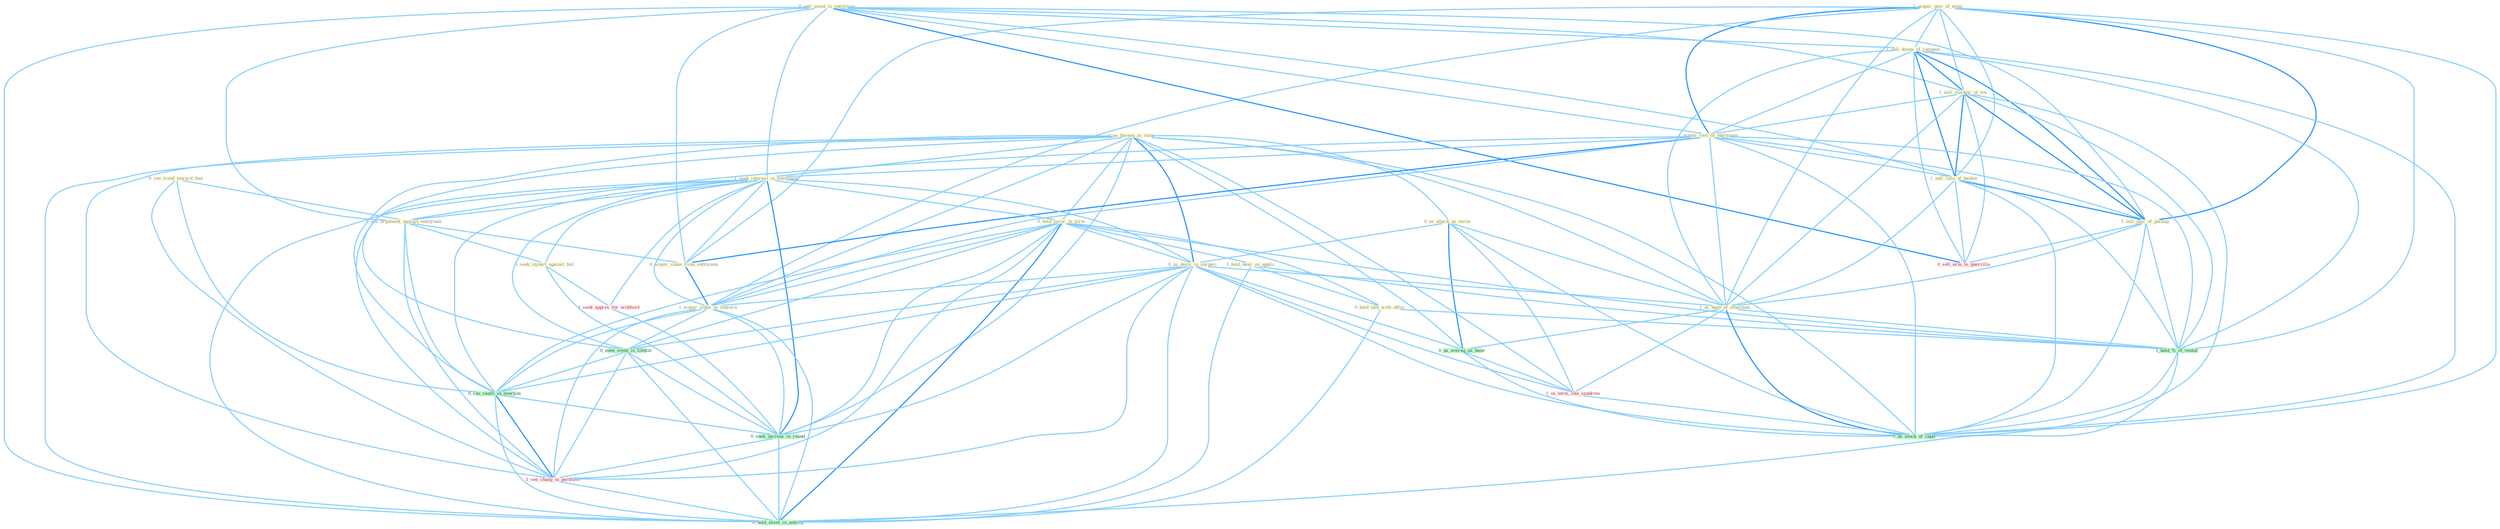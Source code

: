 Graph G{ 
    node
    [shape=polygon,style=filled,width=.5,height=.06,color="#BDFCC9",fixedsize=true,fontsize=4,
    fontcolor="#2f4f4f"];
    {node
    [color="#ffffe0", fontcolor="#8b7d6b"] "0_see_trend_toward_that " "1_acquir_piec_of_estat " "0_sell_asset_to_entitynam " "1_sell_dozen_of_compani " "0_us_bureau_in_state " "1_sell_stockpil_of_ton " "0_us_attack_as_excus " "1_acquir_rest_of_entitynam " "1_seek_interest_in_entitynam " "0_hold_secur_in_term " "0_us_devic_in_surgeri " "1_hold_hear_on_applic " "1_sell_valu_of_basket " "1_sell_piec_of_packag " "1_see_argument_against_entitynam " "0_acquir_stake_from_entitynam " "0_seek_injunct_against_bid " "1_acquir_stake_in_concern " "1_us_base_of_othernum " "0_hold_talk_with_offici "}
{node [color="#fff0f5", fontcolor="#b22222"] "1_us_term_like_syndrom " "1_seek_approv_for_withhold " "0_sell_arm_to_guerrilla " "1_see_chang_in_portfolio "}
edge [color="#B0E2FF"];

	"0_see_trend_toward_that " -- "1_see_argument_against_entitynam " [w="1", color="#87cefa" ];
	"0_see_trend_toward_that " -- "0_see_vaniti_in_everyon " [w="1", color="#87cefa" ];
	"0_see_trend_toward_that " -- "1_see_chang_in_portfolio " [w="1", color="#87cefa" ];
	"1_acquir_piec_of_estat " -- "1_sell_dozen_of_compani " [w="1", color="#87cefa" ];
	"1_acquir_piec_of_estat " -- "1_sell_stockpil_of_ton " [w="1", color="#87cefa" ];
	"1_acquir_piec_of_estat " -- "1_acquir_rest_of_entitynam " [w="2", color="#1e90ff" , len=0.8];
	"1_acquir_piec_of_estat " -- "1_sell_valu_of_basket " [w="1", color="#87cefa" ];
	"1_acquir_piec_of_estat " -- "1_sell_piec_of_packag " [w="2", color="#1e90ff" , len=0.8];
	"1_acquir_piec_of_estat " -- "0_acquir_stake_from_entitynam " [w="1", color="#87cefa" ];
	"1_acquir_piec_of_estat " -- "1_acquir_stake_in_concern " [w="1", color="#87cefa" ];
	"1_acquir_piec_of_estat " -- "1_us_base_of_othernum " [w="1", color="#87cefa" ];
	"1_acquir_piec_of_estat " -- "1_hold_%_of_ventur " [w="1", color="#87cefa" ];
	"1_acquir_piec_of_estat " -- "1_us_stock_of_capit " [w="1", color="#87cefa" ];
	"0_sell_asset_to_entitynam " -- "1_sell_dozen_of_compani " [w="1", color="#87cefa" ];
	"0_sell_asset_to_entitynam " -- "1_sell_stockpil_of_ton " [w="1", color="#87cefa" ];
	"0_sell_asset_to_entitynam " -- "1_acquir_rest_of_entitynam " [w="1", color="#87cefa" ];
	"0_sell_asset_to_entitynam " -- "1_seek_interest_in_entitynam " [w="1", color="#87cefa" ];
	"0_sell_asset_to_entitynam " -- "1_sell_valu_of_basket " [w="1", color="#87cefa" ];
	"0_sell_asset_to_entitynam " -- "1_sell_piec_of_packag " [w="1", color="#87cefa" ];
	"0_sell_asset_to_entitynam " -- "1_see_argument_against_entitynam " [w="1", color="#87cefa" ];
	"0_sell_asset_to_entitynam " -- "0_acquir_stake_from_entitynam " [w="1", color="#87cefa" ];
	"0_sell_asset_to_entitynam " -- "0_sell_arm_to_guerrilla " [w="2", color="#1e90ff" , len=0.8];
	"0_sell_asset_to_entitynam " -- "0_hold_asset_in_anticip " [w="1", color="#87cefa" ];
	"1_sell_dozen_of_compani " -- "1_sell_stockpil_of_ton " [w="2", color="#1e90ff" , len=0.8];
	"1_sell_dozen_of_compani " -- "1_acquir_rest_of_entitynam " [w="1", color="#87cefa" ];
	"1_sell_dozen_of_compani " -- "1_sell_valu_of_basket " [w="2", color="#1e90ff" , len=0.8];
	"1_sell_dozen_of_compani " -- "1_sell_piec_of_packag " [w="2", color="#1e90ff" , len=0.8];
	"1_sell_dozen_of_compani " -- "1_us_base_of_othernum " [w="1", color="#87cefa" ];
	"1_sell_dozen_of_compani " -- "1_hold_%_of_ventur " [w="1", color="#87cefa" ];
	"1_sell_dozen_of_compani " -- "0_sell_arm_to_guerrilla " [w="1", color="#87cefa" ];
	"1_sell_dozen_of_compani " -- "1_us_stock_of_capit " [w="1", color="#87cefa" ];
	"0_us_bureau_in_state " -- "0_us_attack_as_excus " [w="1", color="#87cefa" ];
	"0_us_bureau_in_state " -- "1_seek_interest_in_entitynam " [w="1", color="#87cefa" ];
	"0_us_bureau_in_state " -- "0_hold_secur_in_term " [w="1", color="#87cefa" ];
	"0_us_bureau_in_state " -- "0_us_devic_in_surgeri " [w="2", color="#1e90ff" , len=0.8];
	"0_us_bureau_in_state " -- "1_acquir_stake_in_concern " [w="1", color="#87cefa" ];
	"0_us_bureau_in_state " -- "1_us_base_of_othernum " [w="1", color="#87cefa" ];
	"0_us_bureau_in_state " -- "0_seen_event_in_lifetim " [w="1", color="#87cefa" ];
	"0_us_bureau_in_state " -- "0_us_averag_as_base " [w="1", color="#87cefa" ];
	"0_us_bureau_in_state " -- "1_us_term_like_syndrom " [w="1", color="#87cefa" ];
	"0_us_bureau_in_state " -- "0_see_vaniti_in_everyon " [w="1", color="#87cefa" ];
	"0_us_bureau_in_state " -- "0_seek_increas_in_round " [w="1", color="#87cefa" ];
	"0_us_bureau_in_state " -- "1_us_stock_of_capit " [w="1", color="#87cefa" ];
	"0_us_bureau_in_state " -- "1_see_chang_in_portfolio " [w="1", color="#87cefa" ];
	"0_us_bureau_in_state " -- "0_hold_asset_in_anticip " [w="1", color="#87cefa" ];
	"1_sell_stockpil_of_ton " -- "1_acquir_rest_of_entitynam " [w="1", color="#87cefa" ];
	"1_sell_stockpil_of_ton " -- "1_sell_valu_of_basket " [w="2", color="#1e90ff" , len=0.8];
	"1_sell_stockpil_of_ton " -- "1_sell_piec_of_packag " [w="2", color="#1e90ff" , len=0.8];
	"1_sell_stockpil_of_ton " -- "1_us_base_of_othernum " [w="1", color="#87cefa" ];
	"1_sell_stockpil_of_ton " -- "1_hold_%_of_ventur " [w="1", color="#87cefa" ];
	"1_sell_stockpil_of_ton " -- "0_sell_arm_to_guerrilla " [w="1", color="#87cefa" ];
	"1_sell_stockpil_of_ton " -- "1_us_stock_of_capit " [w="1", color="#87cefa" ];
	"0_us_attack_as_excus " -- "0_us_devic_in_surgeri " [w="1", color="#87cefa" ];
	"0_us_attack_as_excus " -- "1_us_base_of_othernum " [w="1", color="#87cefa" ];
	"0_us_attack_as_excus " -- "0_us_averag_as_base " [w="2", color="#1e90ff" , len=0.8];
	"0_us_attack_as_excus " -- "1_us_term_like_syndrom " [w="1", color="#87cefa" ];
	"0_us_attack_as_excus " -- "1_us_stock_of_capit " [w="1", color="#87cefa" ];
	"1_acquir_rest_of_entitynam " -- "1_seek_interest_in_entitynam " [w="1", color="#87cefa" ];
	"1_acquir_rest_of_entitynam " -- "1_sell_valu_of_basket " [w="1", color="#87cefa" ];
	"1_acquir_rest_of_entitynam " -- "1_sell_piec_of_packag " [w="1", color="#87cefa" ];
	"1_acquir_rest_of_entitynam " -- "1_see_argument_against_entitynam " [w="1", color="#87cefa" ];
	"1_acquir_rest_of_entitynam " -- "0_acquir_stake_from_entitynam " [w="2", color="#1e90ff" , len=0.8];
	"1_acquir_rest_of_entitynam " -- "1_acquir_stake_in_concern " [w="1", color="#87cefa" ];
	"1_acquir_rest_of_entitynam " -- "1_us_base_of_othernum " [w="1", color="#87cefa" ];
	"1_acquir_rest_of_entitynam " -- "1_hold_%_of_ventur " [w="1", color="#87cefa" ];
	"1_acquir_rest_of_entitynam " -- "1_us_stock_of_capit " [w="1", color="#87cefa" ];
	"1_seek_interest_in_entitynam " -- "0_hold_secur_in_term " [w="1", color="#87cefa" ];
	"1_seek_interest_in_entitynam " -- "0_us_devic_in_surgeri " [w="1", color="#87cefa" ];
	"1_seek_interest_in_entitynam " -- "1_see_argument_against_entitynam " [w="1", color="#87cefa" ];
	"1_seek_interest_in_entitynam " -- "0_acquir_stake_from_entitynam " [w="1", color="#87cefa" ];
	"1_seek_interest_in_entitynam " -- "0_seek_injunct_against_bid " [w="1", color="#87cefa" ];
	"1_seek_interest_in_entitynam " -- "1_acquir_stake_in_concern " [w="1", color="#87cefa" ];
	"1_seek_interest_in_entitynam " -- "0_seen_event_in_lifetim " [w="1", color="#87cefa" ];
	"1_seek_interest_in_entitynam " -- "1_seek_approv_for_withhold " [w="1", color="#87cefa" ];
	"1_seek_interest_in_entitynam " -- "0_see_vaniti_in_everyon " [w="1", color="#87cefa" ];
	"1_seek_interest_in_entitynam " -- "0_seek_increas_in_round " [w="2", color="#1e90ff" , len=0.8];
	"1_seek_interest_in_entitynam " -- "1_see_chang_in_portfolio " [w="1", color="#87cefa" ];
	"1_seek_interest_in_entitynam " -- "0_hold_asset_in_anticip " [w="1", color="#87cefa" ];
	"0_hold_secur_in_term " -- "0_us_devic_in_surgeri " [w="1", color="#87cefa" ];
	"0_hold_secur_in_term " -- "1_hold_hear_on_applic " [w="1", color="#87cefa" ];
	"0_hold_secur_in_term " -- "1_acquir_stake_in_concern " [w="1", color="#87cefa" ];
	"0_hold_secur_in_term " -- "0_hold_talk_with_offici " [w="1", color="#87cefa" ];
	"0_hold_secur_in_term " -- "0_seen_event_in_lifetim " [w="1", color="#87cefa" ];
	"0_hold_secur_in_term " -- "1_hold_%_of_ventur " [w="1", color="#87cefa" ];
	"0_hold_secur_in_term " -- "0_see_vaniti_in_everyon " [w="1", color="#87cefa" ];
	"0_hold_secur_in_term " -- "0_seek_increas_in_round " [w="1", color="#87cefa" ];
	"0_hold_secur_in_term " -- "1_see_chang_in_portfolio " [w="1", color="#87cefa" ];
	"0_hold_secur_in_term " -- "0_hold_asset_in_anticip " [w="2", color="#1e90ff" , len=0.8];
	"0_us_devic_in_surgeri " -- "1_acquir_stake_in_concern " [w="1", color="#87cefa" ];
	"0_us_devic_in_surgeri " -- "1_us_base_of_othernum " [w="1", color="#87cefa" ];
	"0_us_devic_in_surgeri " -- "0_seen_event_in_lifetim " [w="1", color="#87cefa" ];
	"0_us_devic_in_surgeri " -- "0_us_averag_as_base " [w="1", color="#87cefa" ];
	"0_us_devic_in_surgeri " -- "1_us_term_like_syndrom " [w="1", color="#87cefa" ];
	"0_us_devic_in_surgeri " -- "0_see_vaniti_in_everyon " [w="1", color="#87cefa" ];
	"0_us_devic_in_surgeri " -- "0_seek_increas_in_round " [w="1", color="#87cefa" ];
	"0_us_devic_in_surgeri " -- "1_us_stock_of_capit " [w="1", color="#87cefa" ];
	"0_us_devic_in_surgeri " -- "1_see_chang_in_portfolio " [w="1", color="#87cefa" ];
	"0_us_devic_in_surgeri " -- "0_hold_asset_in_anticip " [w="1", color="#87cefa" ];
	"1_hold_hear_on_applic " -- "0_hold_talk_with_offici " [w="1", color="#87cefa" ];
	"1_hold_hear_on_applic " -- "1_hold_%_of_ventur " [w="1", color="#87cefa" ];
	"1_hold_hear_on_applic " -- "0_hold_asset_in_anticip " [w="1", color="#87cefa" ];
	"1_sell_valu_of_basket " -- "1_sell_piec_of_packag " [w="2", color="#1e90ff" , len=0.8];
	"1_sell_valu_of_basket " -- "1_us_base_of_othernum " [w="1", color="#87cefa" ];
	"1_sell_valu_of_basket " -- "1_hold_%_of_ventur " [w="1", color="#87cefa" ];
	"1_sell_valu_of_basket " -- "0_sell_arm_to_guerrilla " [w="1", color="#87cefa" ];
	"1_sell_valu_of_basket " -- "1_us_stock_of_capit " [w="1", color="#87cefa" ];
	"1_sell_piec_of_packag " -- "1_us_base_of_othernum " [w="1", color="#87cefa" ];
	"1_sell_piec_of_packag " -- "1_hold_%_of_ventur " [w="1", color="#87cefa" ];
	"1_sell_piec_of_packag " -- "0_sell_arm_to_guerrilla " [w="1", color="#87cefa" ];
	"1_sell_piec_of_packag " -- "1_us_stock_of_capit " [w="1", color="#87cefa" ];
	"1_see_argument_against_entitynam " -- "0_acquir_stake_from_entitynam " [w="1", color="#87cefa" ];
	"1_see_argument_against_entitynam " -- "0_seek_injunct_against_bid " [w="1", color="#87cefa" ];
	"1_see_argument_against_entitynam " -- "0_see_vaniti_in_everyon " [w="1", color="#87cefa" ];
	"1_see_argument_against_entitynam " -- "1_see_chang_in_portfolio " [w="1", color="#87cefa" ];
	"0_acquir_stake_from_entitynam " -- "1_acquir_stake_in_concern " [w="2", color="#1e90ff" , len=0.8];
	"0_seek_injunct_against_bid " -- "1_seek_approv_for_withhold " [w="1", color="#87cefa" ];
	"0_seek_injunct_against_bid " -- "0_seek_increas_in_round " [w="1", color="#87cefa" ];
	"1_acquir_stake_in_concern " -- "0_seen_event_in_lifetim " [w="1", color="#87cefa" ];
	"1_acquir_stake_in_concern " -- "0_see_vaniti_in_everyon " [w="1", color="#87cefa" ];
	"1_acquir_stake_in_concern " -- "0_seek_increas_in_round " [w="1", color="#87cefa" ];
	"1_acquir_stake_in_concern " -- "1_see_chang_in_portfolio " [w="1", color="#87cefa" ];
	"1_acquir_stake_in_concern " -- "0_hold_asset_in_anticip " [w="1", color="#87cefa" ];
	"1_us_base_of_othernum " -- "0_us_averag_as_base " [w="1", color="#87cefa" ];
	"1_us_base_of_othernum " -- "1_us_term_like_syndrom " [w="1", color="#87cefa" ];
	"1_us_base_of_othernum " -- "1_hold_%_of_ventur " [w="1", color="#87cefa" ];
	"1_us_base_of_othernum " -- "1_us_stock_of_capit " [w="2", color="#1e90ff" , len=0.8];
	"0_hold_talk_with_offici " -- "1_hold_%_of_ventur " [w="1", color="#87cefa" ];
	"0_hold_talk_with_offici " -- "0_hold_asset_in_anticip " [w="1", color="#87cefa" ];
	"0_seen_event_in_lifetim " -- "0_see_vaniti_in_everyon " [w="1", color="#87cefa" ];
	"0_seen_event_in_lifetim " -- "0_seek_increas_in_round " [w="1", color="#87cefa" ];
	"0_seen_event_in_lifetim " -- "1_see_chang_in_portfolio " [w="1", color="#87cefa" ];
	"0_seen_event_in_lifetim " -- "0_hold_asset_in_anticip " [w="1", color="#87cefa" ];
	"0_us_averag_as_base " -- "1_us_term_like_syndrom " [w="1", color="#87cefa" ];
	"0_us_averag_as_base " -- "1_us_stock_of_capit " [w="1", color="#87cefa" ];
	"1_us_term_like_syndrom " -- "1_us_stock_of_capit " [w="1", color="#87cefa" ];
	"1_seek_approv_for_withhold " -- "0_seek_increas_in_round " [w="1", color="#87cefa" ];
	"1_hold_%_of_ventur " -- "1_us_stock_of_capit " [w="1", color="#87cefa" ];
	"1_hold_%_of_ventur " -- "0_hold_asset_in_anticip " [w="1", color="#87cefa" ];
	"0_see_vaniti_in_everyon " -- "0_seek_increas_in_round " [w="1", color="#87cefa" ];
	"0_see_vaniti_in_everyon " -- "1_see_chang_in_portfolio " [w="2", color="#1e90ff" , len=0.8];
	"0_see_vaniti_in_everyon " -- "0_hold_asset_in_anticip " [w="1", color="#87cefa" ];
	"0_seek_increas_in_round " -- "1_see_chang_in_portfolio " [w="1", color="#87cefa" ];
	"0_seek_increas_in_round " -- "0_hold_asset_in_anticip " [w="1", color="#87cefa" ];
	"1_see_chang_in_portfolio " -- "0_hold_asset_in_anticip " [w="1", color="#87cefa" ];
}